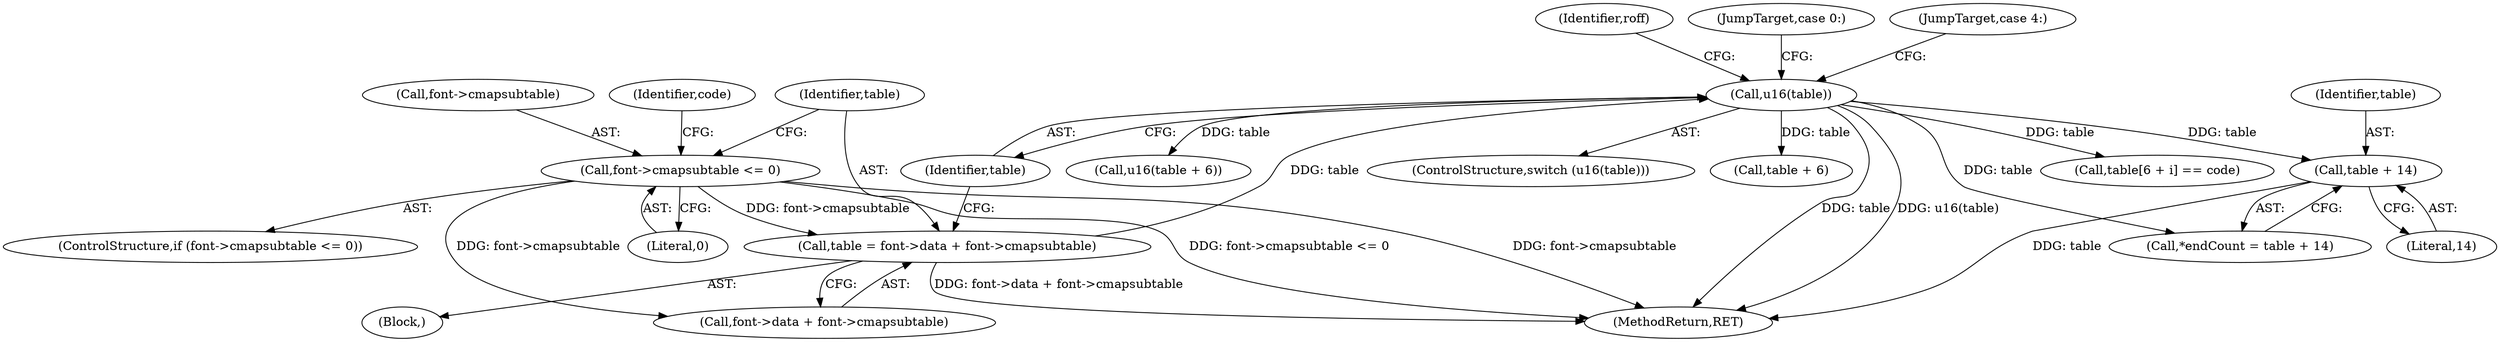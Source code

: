 digraph "0_ghostscript_961b10cdd71403072fb99401a45f3bef6ce53626@pointer" {
"1000508" [label="(Call,table + 14)"];
"1000448" [label="(Call,u16(table))"];
"1000438" [label="(Call,table = font->data + font->cmapsubtable)"];
"1000431" [label="(Call,font->cmapsubtable <= 0)"];
"1000449" [label="(Identifier,table)"];
"1000428" [label="(Block,)"];
"1000622" [label="(Identifier,roff)"];
"1000431" [label="(Call,font->cmapsubtable <= 0)"];
"1000451" [label="(JumpTarget,case 0:)"];
"1000509" [label="(Identifier,table)"];
"1000502" [label="(Call,table + 6)"];
"1000496" [label="(JumpTarget,case 4:)"];
"1000438" [label="(Call,table = font->data + font->cmapsubtable)"];
"1000430" [label="(ControlStructure,if (font->cmapsubtable <= 0))"];
"1000439" [label="(Identifier,table)"];
"1000435" [label="(Literal,0)"];
"1000508" [label="(Call,table + 14)"];
"1000510" [label="(Literal,14)"];
"1000506" [label="(Call,*endCount = table + 14)"];
"1000437" [label="(Identifier,code)"];
"1000485" [label="(Call,table[6 + i] == code)"];
"1000448" [label="(Call,u16(table))"];
"1000501" [label="(Call,u16(table + 6))"];
"1000818" [label="(MethodReturn,RET)"];
"1000432" [label="(Call,font->cmapsubtable)"];
"1000447" [label="(ControlStructure,switch (u16(table)))"];
"1000440" [label="(Call,font->data + font->cmapsubtable)"];
"1000508" -> "1000506"  [label="AST: "];
"1000508" -> "1000510"  [label="CFG: "];
"1000509" -> "1000508"  [label="AST: "];
"1000510" -> "1000508"  [label="AST: "];
"1000506" -> "1000508"  [label="CFG: "];
"1000508" -> "1000818"  [label="DDG: table"];
"1000448" -> "1000508"  [label="DDG: table"];
"1000448" -> "1000447"  [label="AST: "];
"1000448" -> "1000449"  [label="CFG: "];
"1000449" -> "1000448"  [label="AST: "];
"1000451" -> "1000448"  [label="CFG: "];
"1000496" -> "1000448"  [label="CFG: "];
"1000622" -> "1000448"  [label="CFG: "];
"1000448" -> "1000818"  [label="DDG: table"];
"1000448" -> "1000818"  [label="DDG: u16(table)"];
"1000438" -> "1000448"  [label="DDG: table"];
"1000448" -> "1000485"  [label="DDG: table"];
"1000448" -> "1000501"  [label="DDG: table"];
"1000448" -> "1000502"  [label="DDG: table"];
"1000448" -> "1000506"  [label="DDG: table"];
"1000438" -> "1000428"  [label="AST: "];
"1000438" -> "1000440"  [label="CFG: "];
"1000439" -> "1000438"  [label="AST: "];
"1000440" -> "1000438"  [label="AST: "];
"1000449" -> "1000438"  [label="CFG: "];
"1000438" -> "1000818"  [label="DDG: font->data + font->cmapsubtable"];
"1000431" -> "1000438"  [label="DDG: font->cmapsubtable"];
"1000431" -> "1000430"  [label="AST: "];
"1000431" -> "1000435"  [label="CFG: "];
"1000432" -> "1000431"  [label="AST: "];
"1000435" -> "1000431"  [label="AST: "];
"1000437" -> "1000431"  [label="CFG: "];
"1000439" -> "1000431"  [label="CFG: "];
"1000431" -> "1000818"  [label="DDG: font->cmapsubtable"];
"1000431" -> "1000818"  [label="DDG: font->cmapsubtable <= 0"];
"1000431" -> "1000440"  [label="DDG: font->cmapsubtable"];
}
